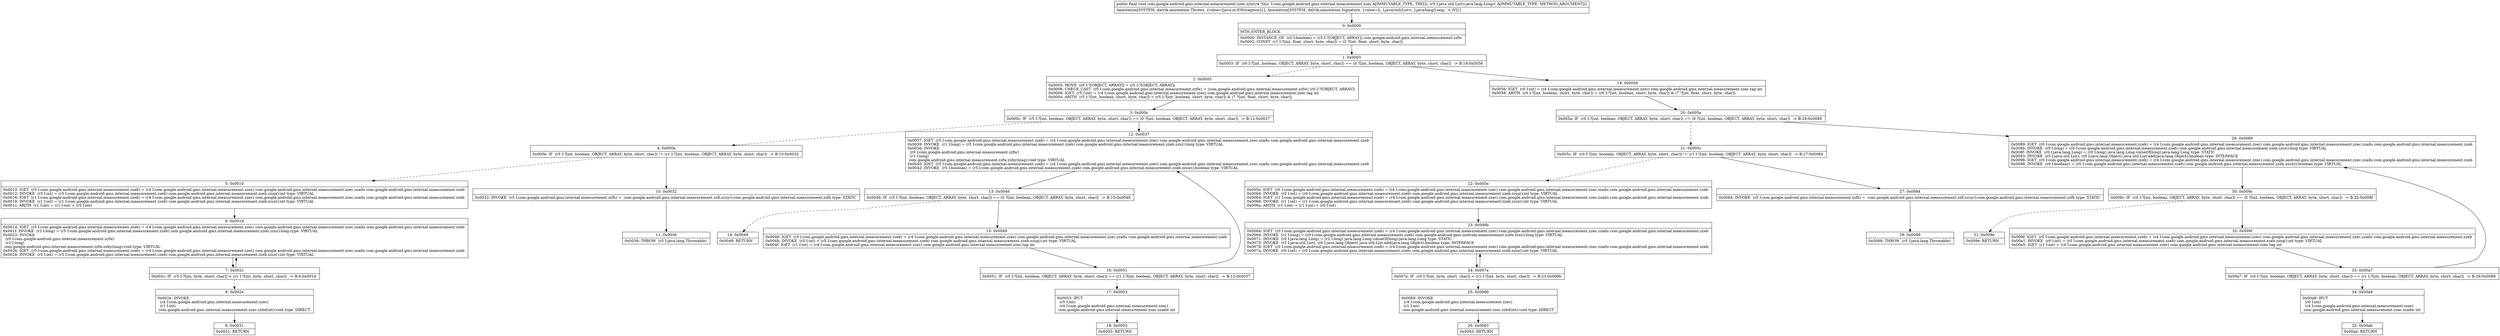 digraph "CFG forcom.google.android.gms.internal.measurement.zzec.zzh(Ljava\/util\/List;)V" {
Node_0 [shape=record,label="{0\:\ 0x0000|MTH_ENTER_BLOCK\l|0x0000: INSTANCE_OF  (r0 I:boolean) = (r5 I:?[OBJECT, ARRAY]) com.google.android.gms.internal.measurement.zzfw \l0x0002: CONST  (r1 I:?[int, float, short, byte, char]) = (2 ?[int, float, short, byte, char]) \l}"];
Node_1 [shape=record,label="{1\:\ 0x0003|0x0003: IF  (r0 I:?[int, boolean, OBJECT, ARRAY, byte, short, char]) == (0 ?[int, boolean, OBJECT, ARRAY, byte, short, char])  \-\> B:19:0x0056 \l}"];
Node_2 [shape=record,label="{2\:\ 0x0005|0x0005: MOVE  (r0 I:?[OBJECT, ARRAY]) = (r5 I:?[OBJECT, ARRAY]) \l0x0006: CHECK_CAST  (r0 I:com.google.android.gms.internal.measurement.zzfw) = (com.google.android.gms.internal.measurement.zzfw) (r0 I:?[OBJECT, ARRAY]) \l0x0008: IGET  (r5 I:int) = (r4 I:com.google.android.gms.internal.measurement.zzec) com.google.android.gms.internal.measurement.zzec.tag int \l0x000a: ARITH  (r5 I:?[int, boolean, short, byte, char]) = (r5 I:?[int, boolean, short, byte, char]) & (7 ?[int, float, short, byte, char]) \l}"];
Node_3 [shape=record,label="{3\:\ 0x000c|0x000c: IF  (r5 I:?[int, boolean, OBJECT, ARRAY, byte, short, char]) == (0 ?[int, boolean, OBJECT, ARRAY, byte, short, char])  \-\> B:12:0x0037 \l}"];
Node_4 [shape=record,label="{4\:\ 0x000e|0x000e: IF  (r5 I:?[int, boolean, OBJECT, ARRAY, byte, short, char]) != (r1 I:?[int, boolean, OBJECT, ARRAY, byte, short, char])  \-\> B:10:0x0032 \l}"];
Node_5 [shape=record,label="{5\:\ 0x0010|0x0010: IGET  (r5 I:com.google.android.gms.internal.measurement.zzeb) = (r4 I:com.google.android.gms.internal.measurement.zzec) com.google.android.gms.internal.measurement.zzec.zzadu com.google.android.gms.internal.measurement.zzeb \l0x0012: INVOKE  (r5 I:int) = (r5 I:com.google.android.gms.internal.measurement.zzeb) com.google.android.gms.internal.measurement.zzeb.zzsp():int type: VIRTUAL \l0x0016: IGET  (r1 I:com.google.android.gms.internal.measurement.zzeb) = (r4 I:com.google.android.gms.internal.measurement.zzec) com.google.android.gms.internal.measurement.zzec.zzadu com.google.android.gms.internal.measurement.zzeb \l0x0018: INVOKE  (r1 I:int) = (r1 I:com.google.android.gms.internal.measurement.zzeb) com.google.android.gms.internal.measurement.zzeb.zzsx():int type: VIRTUAL \l0x001c: ARITH  (r1 I:int) = (r1 I:int) + (r5 I:int) \l}"];
Node_6 [shape=record,label="{6\:\ 0x001d|0x001d: IGET  (r5 I:com.google.android.gms.internal.measurement.zzeb) = (r4 I:com.google.android.gms.internal.measurement.zzec) com.google.android.gms.internal.measurement.zzec.zzadu com.google.android.gms.internal.measurement.zzeb \l0x001f: INVOKE  (r2 I:long) = (r5 I:com.google.android.gms.internal.measurement.zzeb) com.google.android.gms.internal.measurement.zzeb.zzsi():long type: VIRTUAL \l0x0023: INVOKE  \l  (r0 I:com.google.android.gms.internal.measurement.zzfw)\l  (r2 I:long)\l com.google.android.gms.internal.measurement.zzfw.zzby(long):void type: VIRTUAL \l0x0026: IGET  (r5 I:com.google.android.gms.internal.measurement.zzeb) = (r4 I:com.google.android.gms.internal.measurement.zzec) com.google.android.gms.internal.measurement.zzec.zzadu com.google.android.gms.internal.measurement.zzeb \l0x0028: INVOKE  (r5 I:int) = (r5 I:com.google.android.gms.internal.measurement.zzeb) com.google.android.gms.internal.measurement.zzeb.zzsx():int type: VIRTUAL \l}"];
Node_7 [shape=record,label="{7\:\ 0x002c|0x002c: IF  (r5 I:?[int, byte, short, char]) \< (r1 I:?[int, byte, short, char])  \-\> B:6:0x001d \l}"];
Node_8 [shape=record,label="{8\:\ 0x002e|0x002e: INVOKE  \l  (r4 I:com.google.android.gms.internal.measurement.zzec)\l  (r1 I:int)\l com.google.android.gms.internal.measurement.zzec.zzbd(int):void type: DIRECT \l}"];
Node_9 [shape=record,label="{9\:\ 0x0031|0x0031: RETURN   \l}"];
Node_10 [shape=record,label="{10\:\ 0x0032|0x0032: INVOKE  (r5 I:com.google.android.gms.internal.measurement.zzfh) =  com.google.android.gms.internal.measurement.zzfi.zzuy():com.google.android.gms.internal.measurement.zzfh type: STATIC \l}"];
Node_11 [shape=record,label="{11\:\ 0x0036|0x0036: THROW  (r5 I:java.lang.Throwable) \l}"];
Node_12 [shape=record,label="{12\:\ 0x0037|0x0037: IGET  (r5 I:com.google.android.gms.internal.measurement.zzeb) = (r4 I:com.google.android.gms.internal.measurement.zzec) com.google.android.gms.internal.measurement.zzec.zzadu com.google.android.gms.internal.measurement.zzeb \l0x0039: INVOKE  (r1 I:long) = (r5 I:com.google.android.gms.internal.measurement.zzeb) com.google.android.gms.internal.measurement.zzeb.zzsi():long type: VIRTUAL \l0x003d: INVOKE  \l  (r0 I:com.google.android.gms.internal.measurement.zzfw)\l  (r1 I:long)\l com.google.android.gms.internal.measurement.zzfw.zzby(long):void type: VIRTUAL \l0x0040: IGET  (r5 I:com.google.android.gms.internal.measurement.zzeb) = (r4 I:com.google.android.gms.internal.measurement.zzec) com.google.android.gms.internal.measurement.zzec.zzadu com.google.android.gms.internal.measurement.zzeb \l0x0042: INVOKE  (r5 I:boolean) = (r5 I:com.google.android.gms.internal.measurement.zzeb) com.google.android.gms.internal.measurement.zzeb.zzsw():boolean type: VIRTUAL \l}"];
Node_13 [shape=record,label="{13\:\ 0x0046|0x0046: IF  (r5 I:?[int, boolean, OBJECT, ARRAY, byte, short, char]) == (0 ?[int, boolean, OBJECT, ARRAY, byte, short, char])  \-\> B:15:0x0049 \l}"];
Node_14 [shape=record,label="{14\:\ 0x0048|0x0048: RETURN   \l}"];
Node_15 [shape=record,label="{15\:\ 0x0049|0x0049: IGET  (r5 I:com.google.android.gms.internal.measurement.zzeb) = (r4 I:com.google.android.gms.internal.measurement.zzec) com.google.android.gms.internal.measurement.zzec.zzadu com.google.android.gms.internal.measurement.zzeb \l0x004b: INVOKE  (r5 I:int) = (r5 I:com.google.android.gms.internal.measurement.zzeb) com.google.android.gms.internal.measurement.zzeb.zzsg():int type: VIRTUAL \l0x004f: IGET  (r1 I:int) = (r4 I:com.google.android.gms.internal.measurement.zzec) com.google.android.gms.internal.measurement.zzec.tag int \l}"];
Node_16 [shape=record,label="{16\:\ 0x0051|0x0051: IF  (r5 I:?[int, boolean, OBJECT, ARRAY, byte, short, char]) == (r1 I:?[int, boolean, OBJECT, ARRAY, byte, short, char])  \-\> B:12:0x0037 \l}"];
Node_17 [shape=record,label="{17\:\ 0x0053|0x0053: IPUT  \l  (r5 I:int)\l  (r4 I:com.google.android.gms.internal.measurement.zzec)\l com.google.android.gms.internal.measurement.zzec.zzadw int \l}"];
Node_18 [shape=record,label="{18\:\ 0x0055|0x0055: RETURN   \l}"];
Node_19 [shape=record,label="{19\:\ 0x0056|0x0056: IGET  (r0 I:int) = (r4 I:com.google.android.gms.internal.measurement.zzec) com.google.android.gms.internal.measurement.zzec.tag int \l0x0058: ARITH  (r0 I:?[int, boolean, short, byte, char]) = (r0 I:?[int, boolean, short, byte, char]) & (7 ?[int, float, short, byte, char]) \l}"];
Node_20 [shape=record,label="{20\:\ 0x005a|0x005a: IF  (r0 I:?[int, boolean, OBJECT, ARRAY, byte, short, char]) == (0 ?[int, boolean, OBJECT, ARRAY, byte, short, char])  \-\> B:29:0x0089 \l}"];
Node_21 [shape=record,label="{21\:\ 0x005c|0x005c: IF  (r0 I:?[int, boolean, OBJECT, ARRAY, byte, short, char]) != (r1 I:?[int, boolean, OBJECT, ARRAY, byte, short, char])  \-\> B:27:0x0084 \l}"];
Node_22 [shape=record,label="{22\:\ 0x005e|0x005e: IGET  (r0 I:com.google.android.gms.internal.measurement.zzeb) = (r4 I:com.google.android.gms.internal.measurement.zzec) com.google.android.gms.internal.measurement.zzec.zzadu com.google.android.gms.internal.measurement.zzeb \l0x0060: INVOKE  (r0 I:int) = (r0 I:com.google.android.gms.internal.measurement.zzeb) com.google.android.gms.internal.measurement.zzeb.zzsp():int type: VIRTUAL \l0x0064: IGET  (r1 I:com.google.android.gms.internal.measurement.zzeb) = (r4 I:com.google.android.gms.internal.measurement.zzec) com.google.android.gms.internal.measurement.zzec.zzadu com.google.android.gms.internal.measurement.zzeb \l0x0066: INVOKE  (r1 I:int) = (r1 I:com.google.android.gms.internal.measurement.zzeb) com.google.android.gms.internal.measurement.zzeb.zzsx():int type: VIRTUAL \l0x006a: ARITH  (r1 I:int) = (r1 I:int) + (r0 I:int) \l}"];
Node_23 [shape=record,label="{23\:\ 0x006b|0x006b: IGET  (r0 I:com.google.android.gms.internal.measurement.zzeb) = (r4 I:com.google.android.gms.internal.measurement.zzec) com.google.android.gms.internal.measurement.zzec.zzadu com.google.android.gms.internal.measurement.zzeb \l0x006d: INVOKE  (r2 I:long) = (r0 I:com.google.android.gms.internal.measurement.zzeb) com.google.android.gms.internal.measurement.zzeb.zzsi():long type: VIRTUAL \l0x0071: INVOKE  (r0 I:java.lang.Long) = (r2 I:long) java.lang.Long.valueOf(long):java.lang.Long type: STATIC \l0x0075: INVOKE  (r5 I:java.util.List), (r0 I:java.lang.Object) java.util.List.add(java.lang.Object):boolean type: INTERFACE \l0x0078: IGET  (r0 I:com.google.android.gms.internal.measurement.zzeb) = (r4 I:com.google.android.gms.internal.measurement.zzec) com.google.android.gms.internal.measurement.zzec.zzadu com.google.android.gms.internal.measurement.zzeb \l0x007a: INVOKE  (r0 I:int) = (r0 I:com.google.android.gms.internal.measurement.zzeb) com.google.android.gms.internal.measurement.zzeb.zzsx():int type: VIRTUAL \l}"];
Node_24 [shape=record,label="{24\:\ 0x007e|0x007e: IF  (r0 I:?[int, byte, short, char]) \< (r1 I:?[int, byte, short, char])  \-\> B:23:0x006b \l}"];
Node_25 [shape=record,label="{25\:\ 0x0080|0x0080: INVOKE  \l  (r4 I:com.google.android.gms.internal.measurement.zzec)\l  (r1 I:int)\l com.google.android.gms.internal.measurement.zzec.zzbd(int):void type: DIRECT \l}"];
Node_26 [shape=record,label="{26\:\ 0x0083|0x0083: RETURN   \l}"];
Node_27 [shape=record,label="{27\:\ 0x0084|0x0084: INVOKE  (r5 I:com.google.android.gms.internal.measurement.zzfh) =  com.google.android.gms.internal.measurement.zzfi.zzuy():com.google.android.gms.internal.measurement.zzfh type: STATIC \l}"];
Node_28 [shape=record,label="{28\:\ 0x0088|0x0088: THROW  (r5 I:java.lang.Throwable) \l}"];
Node_29 [shape=record,label="{29\:\ 0x0089|0x0089: IGET  (r0 I:com.google.android.gms.internal.measurement.zzeb) = (r4 I:com.google.android.gms.internal.measurement.zzec) com.google.android.gms.internal.measurement.zzec.zzadu com.google.android.gms.internal.measurement.zzeb \l0x008b: INVOKE  (r0 I:long) = (r0 I:com.google.android.gms.internal.measurement.zzeb) com.google.android.gms.internal.measurement.zzeb.zzsi():long type: VIRTUAL \l0x008f: INVOKE  (r0 I:java.lang.Long) = (r0 I:long) java.lang.Long.valueOf(long):java.lang.Long type: STATIC \l0x0093: INVOKE  (r5 I:java.util.List), (r0 I:java.lang.Object) java.util.List.add(java.lang.Object):boolean type: INTERFACE \l0x0096: IGET  (r0 I:com.google.android.gms.internal.measurement.zzeb) = (r4 I:com.google.android.gms.internal.measurement.zzec) com.google.android.gms.internal.measurement.zzec.zzadu com.google.android.gms.internal.measurement.zzeb \l0x0098: INVOKE  (r0 I:boolean) = (r0 I:com.google.android.gms.internal.measurement.zzeb) com.google.android.gms.internal.measurement.zzeb.zzsw():boolean type: VIRTUAL \l}"];
Node_30 [shape=record,label="{30\:\ 0x009c|0x009c: IF  (r0 I:?[int, boolean, OBJECT, ARRAY, byte, short, char]) == (0 ?[int, boolean, OBJECT, ARRAY, byte, short, char])  \-\> B:32:0x009f \l}"];
Node_31 [shape=record,label="{31\:\ 0x009e|0x009e: RETURN   \l}"];
Node_32 [shape=record,label="{32\:\ 0x009f|0x009f: IGET  (r0 I:com.google.android.gms.internal.measurement.zzeb) = (r4 I:com.google.android.gms.internal.measurement.zzec) com.google.android.gms.internal.measurement.zzec.zzadu com.google.android.gms.internal.measurement.zzeb \l0x00a1: INVOKE  (r0 I:int) = (r0 I:com.google.android.gms.internal.measurement.zzeb) com.google.android.gms.internal.measurement.zzeb.zzsg():int type: VIRTUAL \l0x00a5: IGET  (r1 I:int) = (r4 I:com.google.android.gms.internal.measurement.zzec) com.google.android.gms.internal.measurement.zzec.tag int \l}"];
Node_33 [shape=record,label="{33\:\ 0x00a7|0x00a7: IF  (r0 I:?[int, boolean, OBJECT, ARRAY, byte, short, char]) == (r1 I:?[int, boolean, OBJECT, ARRAY, byte, short, char])  \-\> B:29:0x0089 \l}"];
Node_34 [shape=record,label="{34\:\ 0x00a9|0x00a9: IPUT  \l  (r0 I:int)\l  (r4 I:com.google.android.gms.internal.measurement.zzec)\l com.google.android.gms.internal.measurement.zzec.zzadw int \l}"];
Node_35 [shape=record,label="{35\:\ 0x00ab|0x00ab: RETURN   \l}"];
MethodNode[shape=record,label="{public final void com.google.android.gms.internal.measurement.zzec.zzh((r4 'this' I:com.google.android.gms.internal.measurement.zzec A[IMMUTABLE_TYPE, THIS]), (r5 I:java.util.List\<java.lang.Long\> A[IMMUTABLE_TYPE, METHOD_ARGUMENT]))  | Annotation[SYSTEM, dalvik.annotation.Throws, \{value=[java.io.IOException]\}], Annotation[SYSTEM, dalvik.annotation.Signature, \{value=[(, Ljava\/util\/List\<, Ljava\/lang\/Long;, \>;)V]\}]\l}"];
MethodNode -> Node_0;
Node_0 -> Node_1;
Node_1 -> Node_2[style=dashed];
Node_1 -> Node_19;
Node_2 -> Node_3;
Node_3 -> Node_4[style=dashed];
Node_3 -> Node_12;
Node_4 -> Node_5[style=dashed];
Node_4 -> Node_10;
Node_5 -> Node_6;
Node_6 -> Node_7;
Node_7 -> Node_6;
Node_7 -> Node_8[style=dashed];
Node_8 -> Node_9;
Node_10 -> Node_11;
Node_12 -> Node_13;
Node_13 -> Node_14[style=dashed];
Node_13 -> Node_15;
Node_15 -> Node_16;
Node_16 -> Node_12;
Node_16 -> Node_17[style=dashed];
Node_17 -> Node_18;
Node_19 -> Node_20;
Node_20 -> Node_21[style=dashed];
Node_20 -> Node_29;
Node_21 -> Node_22[style=dashed];
Node_21 -> Node_27;
Node_22 -> Node_23;
Node_23 -> Node_24;
Node_24 -> Node_23;
Node_24 -> Node_25[style=dashed];
Node_25 -> Node_26;
Node_27 -> Node_28;
Node_29 -> Node_30;
Node_30 -> Node_31[style=dashed];
Node_30 -> Node_32;
Node_32 -> Node_33;
Node_33 -> Node_29;
Node_33 -> Node_34[style=dashed];
Node_34 -> Node_35;
}

